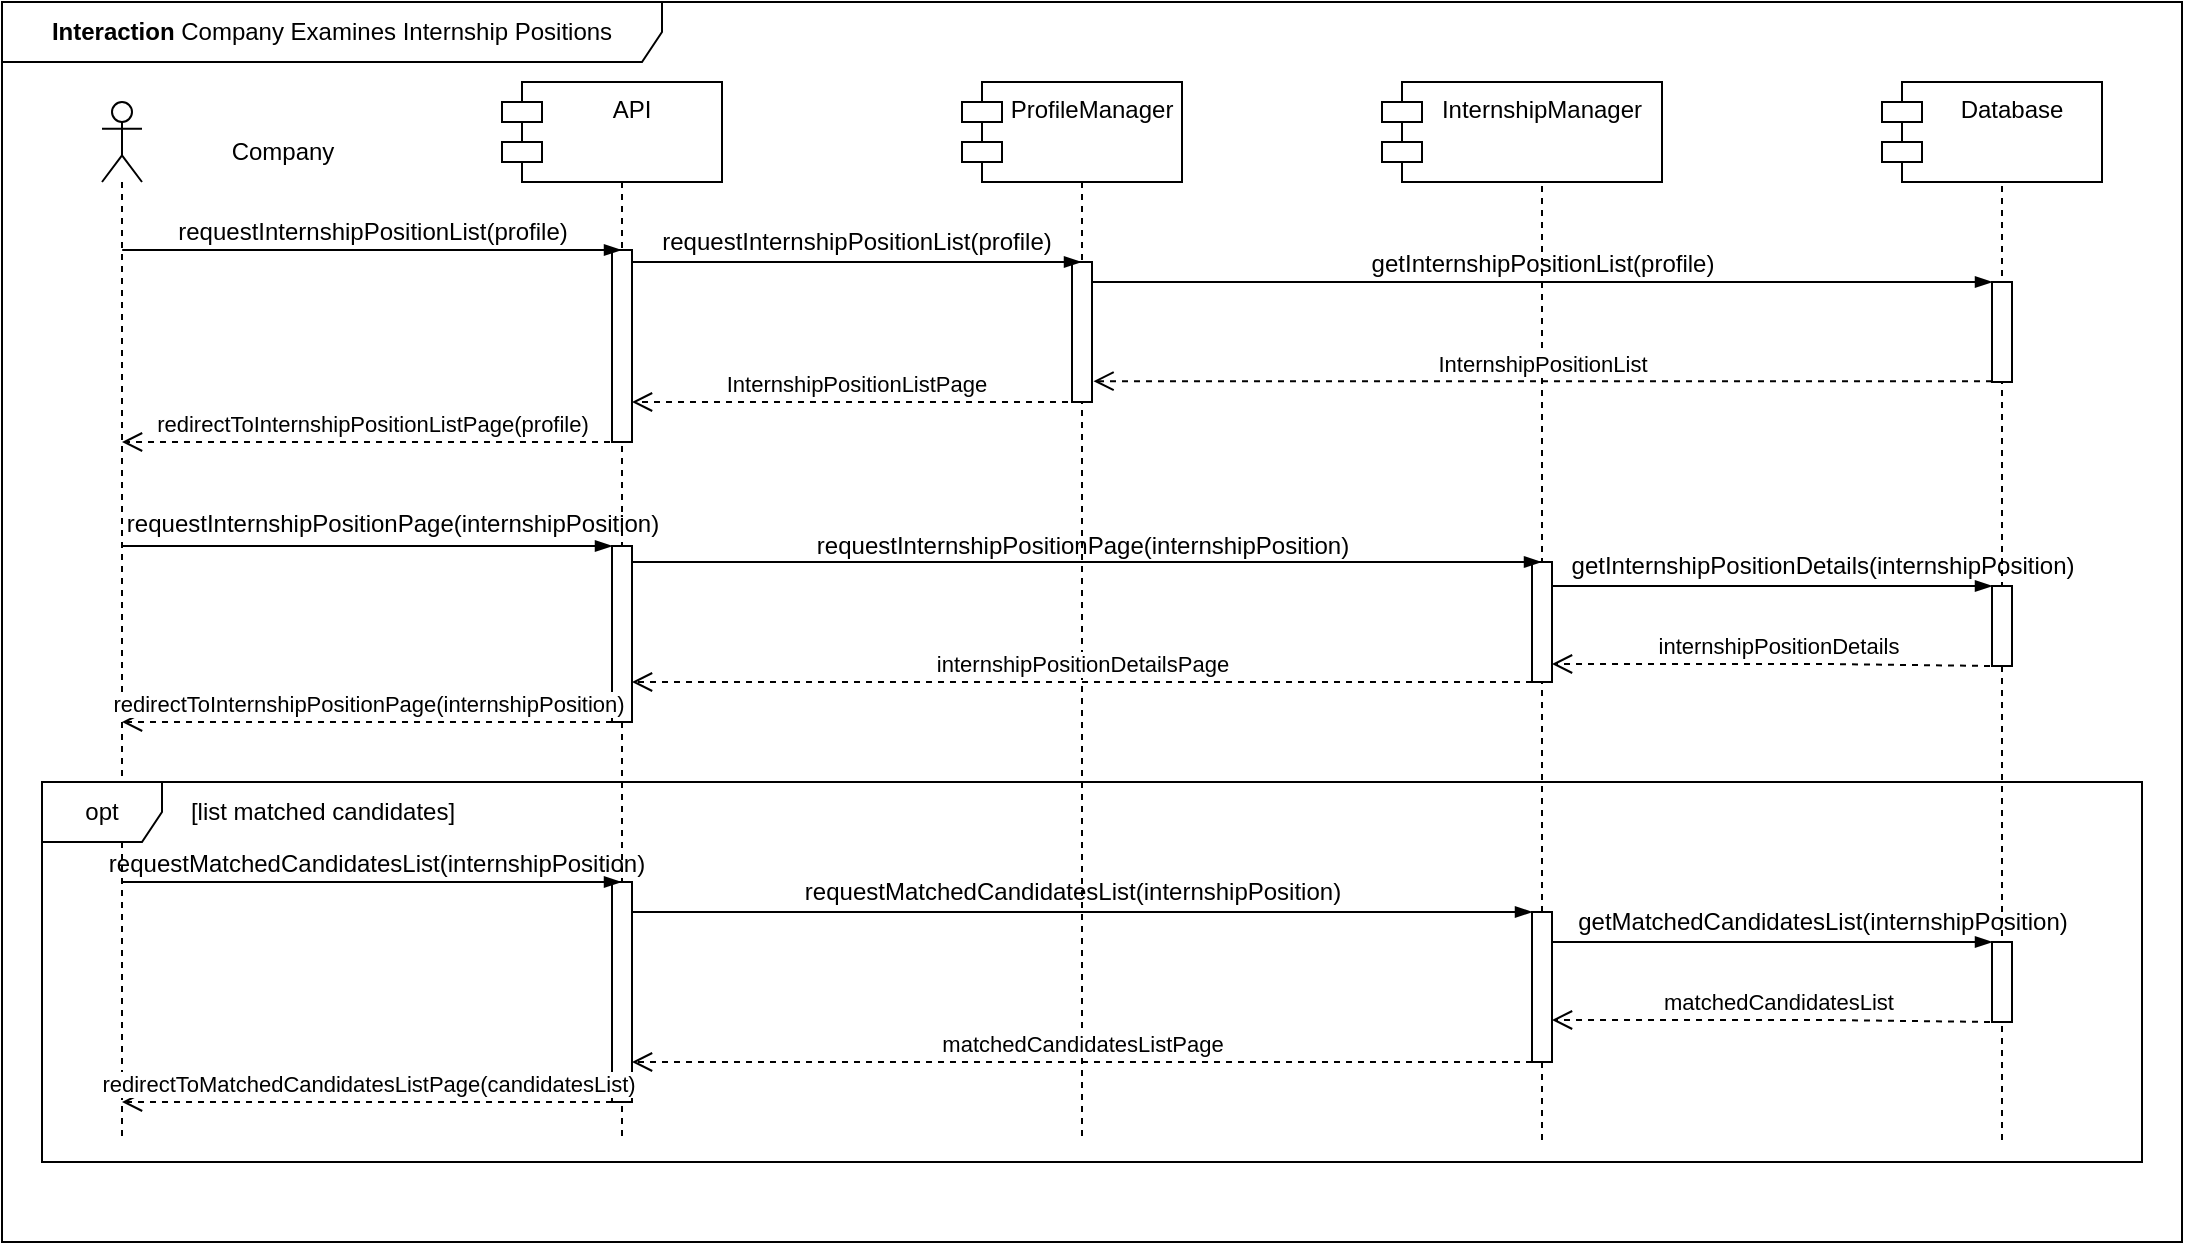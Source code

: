 <mxfile scale="1" border="0" version="26.0.2">
  <diagram name="Page-1" id="2YBvvXClWsGukQMizWep">
    <mxGraphModel dx="1434" dy="1846" grid="1" gridSize="10" guides="1" tooltips="1" connect="1" arrows="1" fold="1" page="1" pageScale="1" pageWidth="850" pageHeight="1100" math="0" shadow="0">
      <root>
        <mxCell id="0" />
        <mxCell id="1" parent="0" />
        <mxCell id="QDihuIbp6Lw-h8ZXW96g-6" value=":Object" style="shape=umlLifeline;perimeter=lifelinePerimeter;whiteSpace=wrap;html=1;container=1;dropTarget=0;collapsible=0;recursiveResize=0;outlineConnect=0;portConstraint=eastwest;newEdgeStyle={&quot;curved&quot;:0,&quot;rounded&quot;:0};" parent="1" vertex="1">
          <mxGeometry x="780" y="-10" width="100" height="530" as="geometry" />
        </mxCell>
        <mxCell id="CObYJEAy56xA2G8EUnc1-1" value="S&amp;amp;C" style="shape=umlLifeline;perimeter=lifelinePerimeter;whiteSpace=wrap;html=1;container=1;dropTarget=0;collapsible=0;recursiveResize=0;outlineConnect=0;portConstraint=eastwest;newEdgeStyle={&quot;edgeStyle&quot;:&quot;elbowEdgeStyle&quot;,&quot;elbow&quot;:&quot;vertical&quot;,&quot;curved&quot;:0,&quot;rounded&quot;:0};" parent="1" vertex="1">
          <mxGeometry x="320" width="100" height="520" as="geometry" />
        </mxCell>
        <mxCell id="hh9Ni2VgHgSeFQTvjpv2-1" value="" style="html=1;points=[[0,0,0,0,5],[0,1,0,0,-5],[1,0,0,0,5],[1,1,0,0,-5]];perimeter=orthogonalPerimeter;outlineConnect=0;targetShapes=umlLifeline;portConstraint=eastwest;newEdgeStyle={&quot;curved&quot;:0,&quot;rounded&quot;:0};" parent="CObYJEAy56xA2G8EUnc1-1" vertex="1">
          <mxGeometry x="45" y="74" width="10" height="96" as="geometry" />
        </mxCell>
        <mxCell id="SL6PgUiu9ieBlHFa4yMH-13" value="" style="html=1;points=[[0,0,0,0,5],[0,1,0,0,-5],[1,0,0,0,5],[1,1,0,0,-5]];perimeter=orthogonalPerimeter;outlineConnect=0;targetShapes=umlLifeline;portConstraint=eastwest;newEdgeStyle={&quot;curved&quot;:0,&quot;rounded&quot;:0};" parent="CObYJEAy56xA2G8EUnc1-1" vertex="1">
          <mxGeometry x="45" y="390" width="10" height="110" as="geometry" />
        </mxCell>
        <mxCell id="CObYJEAy56xA2G8EUnc1-6" value="" style="shape=umlLifeline;perimeter=lifelinePerimeter;whiteSpace=wrap;html=1;container=1;dropTarget=0;collapsible=0;recursiveResize=0;outlineConnect=0;portConstraint=eastwest;newEdgeStyle={&quot;curved&quot;:0,&quot;rounded&quot;:0};participant=umlActor;" parent="1" vertex="1">
          <mxGeometry x="110" width="20" height="520" as="geometry" />
        </mxCell>
        <mxCell id="CObYJEAy56xA2G8EUnc1-7" value="Company" style="text;html=1;align=center;verticalAlign=middle;resizable=0;points=[];autosize=1;strokeColor=none;fillColor=none;" parent="1" vertex="1">
          <mxGeometry x="160" y="10" width="80" height="30" as="geometry" />
        </mxCell>
        <mxCell id="CObYJEAy56xA2G8EUnc1-8" value="" style="edgeStyle=elbowEdgeStyle;fontSize=12;html=1;endArrow=blockThin;endFill=1;rounded=0;" parent="1" edge="1">
          <mxGeometry width="160" relative="1" as="geometry">
            <mxPoint x="120.1" y="74" as="sourcePoint" />
            <mxPoint x="369.5" y="74" as="targetPoint" />
            <Array as="points">
              <mxPoint x="270" y="74" />
            </Array>
          </mxGeometry>
        </mxCell>
        <mxCell id="CObYJEAy56xA2G8EUnc1-9" value="requestInternshipPositionList(profile)" style="text;html=1;align=center;verticalAlign=middle;resizable=0;points=[];autosize=1;strokeColor=none;fillColor=none;" parent="1" vertex="1">
          <mxGeometry x="130" y="50" width="230" height="30" as="geometry" />
        </mxCell>
        <mxCell id="CObYJEAy56xA2G8EUnc1-15" value="&lt;b&gt;Interaction&lt;/b&gt; Company Examines Internship Positions" style="shape=umlFrame;whiteSpace=wrap;html=1;pointerEvents=0;width=330;height=30;" parent="1" vertex="1">
          <mxGeometry x="60" y="-50" width="1090" height="620" as="geometry" />
        </mxCell>
        <mxCell id="QDihuIbp6Lw-h8ZXW96g-1" value="API" style="shape=module;align=left;spacingLeft=20;align=center;verticalAlign=top;whiteSpace=wrap;html=1;" parent="1" vertex="1">
          <mxGeometry x="310" y="-10" width="110" height="50" as="geometry" />
        </mxCell>
        <mxCell id="QDihuIbp6Lw-h8ZXW96g-2" value=":Object" style="shape=umlLifeline;perimeter=lifelinePerimeter;whiteSpace=wrap;html=1;container=1;dropTarget=0;collapsible=0;recursiveResize=0;outlineConnect=0;portConstraint=eastwest;newEdgeStyle={&quot;curved&quot;:0,&quot;rounded&quot;:0};" parent="1" vertex="1">
          <mxGeometry x="550" width="100" height="520" as="geometry" />
        </mxCell>
        <mxCell id="QDihuIbp6Lw-h8ZXW96g-15" value="" style="html=1;points=[[0,0,0,0,5],[0,1,0,0,-5],[1,0,0,0,5],[1,1,0,0,-5]];perimeter=orthogonalPerimeter;outlineConnect=0;targetShapes=umlLifeline;portConstraint=eastwest;newEdgeStyle={&quot;curved&quot;:0,&quot;rounded&quot;:0};" parent="QDihuIbp6Lw-h8ZXW96g-2" vertex="1">
          <mxGeometry x="45" y="80" width="10" height="70" as="geometry" />
        </mxCell>
        <mxCell id="QDihuIbp6Lw-h8ZXW96g-4" value="ProfileManager" style="shape=module;align=left;spacingLeft=20;align=center;verticalAlign=top;whiteSpace=wrap;html=1;" parent="1" vertex="1">
          <mxGeometry x="540" y="-10" width="110" height="50" as="geometry" />
        </mxCell>
        <mxCell id="QDihuIbp6Lw-h8ZXW96g-5" value="InternshipManager" style="shape=module;align=left;spacingLeft=20;align=center;verticalAlign=top;whiteSpace=wrap;html=1;" parent="1" vertex="1">
          <mxGeometry x="750" y="-10" width="140" height="50" as="geometry" />
        </mxCell>
        <mxCell id="QDihuIbp6Lw-h8ZXW96g-8" value=":Object" style="shape=umlLifeline;perimeter=lifelinePerimeter;whiteSpace=wrap;html=1;container=1;dropTarget=0;collapsible=0;recursiveResize=0;outlineConnect=0;portConstraint=eastwest;newEdgeStyle={&quot;curved&quot;:0,&quot;rounded&quot;:0};" parent="1" vertex="1">
          <mxGeometry x="1010" y="-10" width="100" height="530" as="geometry" />
        </mxCell>
        <mxCell id="QDihuIbp6Lw-h8ZXW96g-33" value="" style="html=1;points=[[0,0,0,0,5],[0,1,0,0,-5],[1,0,0,0,5],[1,1,0,0,-5]];perimeter=orthogonalPerimeter;outlineConnect=0;targetShapes=umlLifeline;portConstraint=eastwest;newEdgeStyle={&quot;curved&quot;:0,&quot;rounded&quot;:0};" parent="QDihuIbp6Lw-h8ZXW96g-8" vertex="1">
          <mxGeometry x="45" y="100" width="10" height="50" as="geometry" />
        </mxCell>
        <mxCell id="SL6PgUiu9ieBlHFa4yMH-6" value="" style="html=1;points=[[0,0,0,0,5],[0,1,0,0,-5],[1,0,0,0,5],[1,1,0,0,-5]];perimeter=orthogonalPerimeter;outlineConnect=0;targetShapes=umlLifeline;portConstraint=eastwest;newEdgeStyle={&quot;curved&quot;:0,&quot;rounded&quot;:0};" parent="QDihuIbp6Lw-h8ZXW96g-8" vertex="1">
          <mxGeometry x="45" y="252" width="10" height="40" as="geometry" />
        </mxCell>
        <mxCell id="SL6PgUiu9ieBlHFa4yMH-15" value="" style="html=1;points=[[0,0,0,0,5],[0,1,0,0,-5],[1,0,0,0,5],[1,1,0,0,-5]];perimeter=orthogonalPerimeter;outlineConnect=0;targetShapes=umlLifeline;portConstraint=eastwest;newEdgeStyle={&quot;curved&quot;:0,&quot;rounded&quot;:0};" parent="QDihuIbp6Lw-h8ZXW96g-8" vertex="1">
          <mxGeometry x="45" y="430" width="10" height="40" as="geometry" />
        </mxCell>
        <mxCell id="QDihuIbp6Lw-h8ZXW96g-11" value="Database" style="shape=module;align=left;spacingLeft=20;align=center;verticalAlign=top;whiteSpace=wrap;html=1;" parent="1" vertex="1">
          <mxGeometry x="1000" y="-10" width="110" height="50" as="geometry" />
        </mxCell>
        <mxCell id="QDihuIbp6Lw-h8ZXW96g-13" value="requestInternshipPositionList(profile)" style="text;html=1;align=center;verticalAlign=middle;resizable=0;points=[];autosize=1;strokeColor=none;fillColor=none;" parent="1" vertex="1">
          <mxGeometry x="372" y="55" width="230" height="30" as="geometry" />
        </mxCell>
        <mxCell id="QDihuIbp6Lw-h8ZXW96g-14" value="InternshipPositionListPage" style="html=1;verticalAlign=bottom;endArrow=open;dashed=1;endSize=8;curved=0;rounded=0;" parent="1" target="hh9Ni2VgHgSeFQTvjpv2-1" edge="1">
          <mxGeometry x="-0.002" relative="1" as="geometry">
            <mxPoint x="599" y="150" as="sourcePoint" />
            <mxPoint x="369" y="150" as="targetPoint" />
            <Array as="points">
              <mxPoint x="505" y="150" />
            </Array>
            <mxPoint as="offset" />
          </mxGeometry>
        </mxCell>
        <mxCell id="QDihuIbp6Lw-h8ZXW96g-21" value="redirectToInternshipPositionListPage(profile)" style="html=1;verticalAlign=bottom;endArrow=open;dashed=1;endSize=8;curved=0;rounded=0;" parent="1" target="CObYJEAy56xA2G8EUnc1-6" edge="1">
          <mxGeometry relative="1" as="geometry">
            <mxPoint x="370" y="170" as="sourcePoint" />
            <mxPoint x="140" y="170" as="targetPoint" />
            <Array as="points" />
          </mxGeometry>
        </mxCell>
        <mxCell id="QDihuIbp6Lw-h8ZXW96g-23" value="requestInternshipPositionPage(internshipPosition)" style="text;html=1;align=center;verticalAlign=middle;resizable=0;points=[];autosize=1;strokeColor=none;fillColor=none;" parent="1" vertex="1">
          <mxGeometry x="450" y="207" width="300" height="30" as="geometry" />
        </mxCell>
        <mxCell id="QDihuIbp6Lw-h8ZXW96g-25" value="getInternshipPositionDetails(internshipPosition)" style="text;html=1;align=center;verticalAlign=middle;resizable=0;points=[];autosize=1;strokeColor=none;fillColor=none;" parent="1" vertex="1">
          <mxGeometry x="825" y="217" width="290" height="30" as="geometry" />
        </mxCell>
        <mxCell id="QDihuIbp6Lw-h8ZXW96g-27" value="" style="edgeStyle=elbowEdgeStyle;fontSize=12;html=1;endArrow=blockThin;endFill=1;rounded=0;" parent="1" target="SL6PgUiu9ieBlHFa4yMH-6" edge="1">
          <mxGeometry width="160" relative="1" as="geometry">
            <mxPoint x="835" y="242" as="sourcePoint" />
            <mxPoint x="1055" y="242" as="targetPoint" />
            <Array as="points">
              <mxPoint x="960" y="242" />
            </Array>
          </mxGeometry>
        </mxCell>
        <mxCell id="QDihuIbp6Lw-h8ZXW96g-28" value="" style="html=1;points=[[0,0,0,0,5],[0,1,0,0,-5],[1,0,0,0,5],[1,1,0,0,-5]];perimeter=orthogonalPerimeter;outlineConnect=0;targetShapes=umlLifeline;portConstraint=eastwest;newEdgeStyle={&quot;curved&quot;:0,&quot;rounded&quot;:0};" parent="1" vertex="1">
          <mxGeometry x="825" y="230" width="10" height="60" as="geometry" />
        </mxCell>
        <mxCell id="QDihuIbp6Lw-h8ZXW96g-29" value="internshipPositionDetails" style="html=1;verticalAlign=bottom;endArrow=open;dashed=1;endSize=8;curved=0;rounded=0;" parent="1" target="QDihuIbp6Lw-h8ZXW96g-28" edge="1">
          <mxGeometry relative="1" as="geometry">
            <mxPoint x="1060" y="282.05" as="sourcePoint" />
            <mxPoint x="835" y="282.05" as="targetPoint" />
            <Array as="points">
              <mxPoint x="971" y="281" />
            </Array>
          </mxGeometry>
        </mxCell>
        <mxCell id="QDihuIbp6Lw-h8ZXW96g-30" value="" style="html=1;points=[[0,0,0,0,5],[0,1,0,0,-5],[1,0,0,0,5],[1,1,0,0,-5]];perimeter=orthogonalPerimeter;outlineConnect=0;targetShapes=umlLifeline;portConstraint=eastwest;newEdgeStyle={&quot;curved&quot;:0,&quot;rounded&quot;:0};" parent="1" vertex="1">
          <mxGeometry x="365" y="222" width="10" height="88" as="geometry" />
        </mxCell>
        <mxCell id="QDihuIbp6Lw-h8ZXW96g-32" value="internshipPositionDetailsPage" style="html=1;verticalAlign=bottom;endArrow=open;dashed=1;endSize=8;curved=0;rounded=0;" parent="1" edge="1">
          <mxGeometry x="0.001" relative="1" as="geometry">
            <mxPoint x="825" y="290" as="sourcePoint" />
            <mxPoint x="375.0" y="290" as="targetPoint" />
            <Array as="points">
              <mxPoint x="800" y="290" />
            </Array>
            <mxPoint as="offset" />
          </mxGeometry>
        </mxCell>
        <mxCell id="QDihuIbp6Lw-h8ZXW96g-3" value="" style="edgeStyle=elbowEdgeStyle;fontSize=12;html=1;endArrow=blockThin;endFill=1;rounded=0;" parent="1" source="hh9Ni2VgHgSeFQTvjpv2-1" edge="1">
          <mxGeometry width="160" relative="1" as="geometry">
            <mxPoint x="370" y="80" as="sourcePoint" />
            <mxPoint x="599.5" y="80" as="targetPoint" />
            <Array as="points">
              <mxPoint x="495" y="80" />
            </Array>
          </mxGeometry>
        </mxCell>
        <mxCell id="QDihuIbp6Lw-h8ZXW96g-17" value="requestInternshipPositionPage(internshipPosition)" style="text;html=1;align=center;verticalAlign=middle;resizable=0;points=[];autosize=1;strokeColor=none;fillColor=none;" parent="1" vertex="1">
          <mxGeometry x="105" y="196" width="300" height="30" as="geometry" />
        </mxCell>
        <mxCell id="QDihuIbp6Lw-h8ZXW96g-20" value="" style="edgeStyle=elbowEdgeStyle;fontSize=12;html=1;endArrow=blockThin;endFill=1;rounded=0;" parent="1" source="CObYJEAy56xA2G8EUnc1-6" target="QDihuIbp6Lw-h8ZXW96g-30" edge="1">
          <mxGeometry width="160" relative="1" as="geometry">
            <mxPoint x="144.25" y="222" as="sourcePoint" />
            <mxPoint x="370" y="222" as="targetPoint" />
            <Array as="points">
              <mxPoint x="270.25" y="222" />
            </Array>
          </mxGeometry>
        </mxCell>
        <mxCell id="QDihuIbp6Lw-h8ZXW96g-22" value="" style="edgeStyle=elbowEdgeStyle;fontSize=12;html=1;endArrow=blockThin;endFill=1;rounded=0;" parent="1" edge="1">
          <mxGeometry width="160" relative="1" as="geometry">
            <mxPoint x="375" y="230" as="sourcePoint" />
            <mxPoint x="829.5" y="230" as="targetPoint" />
            <Array as="points">
              <mxPoint x="496" y="230" />
            </Array>
          </mxGeometry>
        </mxCell>
        <mxCell id="N4ezWAQjIMXn5G-POvpN-3" value="redirectToInternshipPositionPage(internshipPosition)" style="html=1;verticalAlign=bottom;endArrow=open;dashed=1;endSize=8;curved=0;rounded=0;" parent="1" source="QDihuIbp6Lw-h8ZXW96g-30" target="CObYJEAy56xA2G8EUnc1-6" edge="1">
          <mxGeometry x="0.0" relative="1" as="geometry">
            <mxPoint x="365.0" y="310" as="sourcePoint" />
            <mxPoint x="139.31" y="310" as="targetPoint" />
            <Array as="points">
              <mxPoint x="275.5" y="310" />
            </Array>
            <mxPoint as="offset" />
          </mxGeometry>
        </mxCell>
        <mxCell id="SL6PgUiu9ieBlHFa4yMH-7" value="opt" style="shape=umlFrame;whiteSpace=wrap;html=1;pointerEvents=0;width=60;height=30;" parent="1" vertex="1">
          <mxGeometry x="80" y="340" width="1050" height="190" as="geometry" />
        </mxCell>
        <mxCell id="SL6PgUiu9ieBlHFa4yMH-8" value="[list matched candidates]" style="text;html=1;align=center;verticalAlign=middle;resizable=0;points=[];autosize=1;strokeColor=none;fillColor=none;" parent="1" vertex="1">
          <mxGeometry x="140" y="340" width="160" height="30" as="geometry" />
        </mxCell>
        <mxCell id="SL6PgUiu9ieBlHFa4yMH-9" value="requestMatchedCandidatesList(internshipPosition)" style="text;html=1;align=center;verticalAlign=middle;resizable=0;points=[];autosize=1;strokeColor=none;fillColor=none;" parent="1" vertex="1">
          <mxGeometry x="102" y="366" width="290" height="30" as="geometry" />
        </mxCell>
        <mxCell id="SL6PgUiu9ieBlHFa4yMH-10" value="" style="edgeStyle=elbowEdgeStyle;fontSize=12;html=1;endArrow=blockThin;endFill=1;rounded=0;" parent="1" edge="1">
          <mxGeometry width="160" relative="1" as="geometry">
            <mxPoint x="120.167" y="390" as="sourcePoint" />
            <mxPoint x="369.5" y="390" as="targetPoint" />
            <Array as="points">
              <mxPoint x="265.25" y="390" />
            </Array>
          </mxGeometry>
        </mxCell>
        <mxCell id="SL6PgUiu9ieBlHFa4yMH-12" value="requestMatchedCandidatesList(internshipPosition)" style="text;html=1;align=center;verticalAlign=middle;resizable=0;points=[];autosize=1;strokeColor=none;fillColor=none;" parent="1" vertex="1">
          <mxGeometry x="450" y="380" width="290" height="30" as="geometry" />
        </mxCell>
        <mxCell id="SL6PgUiu9ieBlHFa4yMH-14" value="" style="html=1;points=[[0,0,0,0,5],[0,1,0,0,-5],[1,0,0,0,5],[1,1,0,0,-5]];perimeter=orthogonalPerimeter;outlineConnect=0;targetShapes=umlLifeline;portConstraint=eastwest;newEdgeStyle={&quot;curved&quot;:0,&quot;rounded&quot;:0};" parent="1" vertex="1">
          <mxGeometry x="825" y="405" width="10" height="75" as="geometry" />
        </mxCell>
        <mxCell id="SL6PgUiu9ieBlHFa4yMH-11" value="" style="edgeStyle=elbowEdgeStyle;fontSize=12;html=1;endArrow=blockThin;endFill=1;rounded=0;" parent="1" edge="1">
          <mxGeometry width="160" relative="1" as="geometry">
            <mxPoint x="375" y="405" as="sourcePoint" />
            <mxPoint x="825" y="405" as="targetPoint" />
            <Array as="points">
              <mxPoint x="498.75" y="405" />
            </Array>
          </mxGeometry>
        </mxCell>
        <mxCell id="SL6PgUiu9ieBlHFa4yMH-16" value="" style="edgeStyle=elbowEdgeStyle;fontSize=12;html=1;endArrow=blockThin;endFill=1;rounded=0;" parent="1" edge="1">
          <mxGeometry width="160" relative="1" as="geometry">
            <mxPoint x="835" y="420" as="sourcePoint" />
            <mxPoint x="1055" y="420" as="targetPoint" />
            <Array as="points">
              <mxPoint x="960" y="420" />
            </Array>
          </mxGeometry>
        </mxCell>
        <mxCell id="SL6PgUiu9ieBlHFa4yMH-17" value="getMatchedCandidatesList(internshipPosition)" style="text;html=1;align=center;verticalAlign=middle;resizable=0;points=[];autosize=1;strokeColor=none;fillColor=none;" parent="1" vertex="1">
          <mxGeometry x="830" y="395" width="280" height="30" as="geometry" />
        </mxCell>
        <mxCell id="SL6PgUiu9ieBlHFa4yMH-18" value="matchedCandidatesList" style="html=1;verticalAlign=bottom;endArrow=open;dashed=1;endSize=8;curved=0;rounded=0;" parent="1" edge="1">
          <mxGeometry relative="1" as="geometry">
            <mxPoint x="1060" y="460.05" as="sourcePoint" />
            <mxPoint x="835" y="459" as="targetPoint" />
            <Array as="points">
              <mxPoint x="971" y="459" />
            </Array>
          </mxGeometry>
        </mxCell>
        <mxCell id="SL6PgUiu9ieBlHFa4yMH-19" value="matchedCandidatesListPage" style="html=1;verticalAlign=bottom;endArrow=open;dashed=1;endSize=8;curved=0;rounded=0;" parent="1" edge="1">
          <mxGeometry x="0.001" relative="1" as="geometry">
            <mxPoint x="825" y="480" as="sourcePoint" />
            <mxPoint x="375.0" y="480" as="targetPoint" />
            <Array as="points">
              <mxPoint x="800" y="480" />
            </Array>
            <mxPoint as="offset" />
          </mxGeometry>
        </mxCell>
        <mxCell id="SL6PgUiu9ieBlHFa4yMH-20" value="redirectToMatchedCandidatesListPage(candidatesList)" style="html=1;verticalAlign=bottom;endArrow=open;dashed=1;endSize=8;curved=0;rounded=0;" parent="1" edge="1">
          <mxGeometry x="0.0" relative="1" as="geometry">
            <mxPoint x="365" y="500" as="sourcePoint" />
            <mxPoint x="120" y="500" as="targetPoint" />
            <Array as="points">
              <mxPoint x="275.5" y="500" />
            </Array>
            <mxPoint as="offset" />
          </mxGeometry>
        </mxCell>
        <mxCell id="jquPQ06SUG6YV7H0RAbW-1" value="getInternshipPositionList(profile)" style="text;html=1;align=center;verticalAlign=middle;resizable=0;points=[];autosize=1;strokeColor=none;fillColor=none;" parent="1" vertex="1">
          <mxGeometry x="730" y="66" width="200" height="30" as="geometry" />
        </mxCell>
        <mxCell id="jquPQ06SUG6YV7H0RAbW-3" value="" style="edgeStyle=elbowEdgeStyle;fontSize=12;html=1;endArrow=blockThin;endFill=1;rounded=0;elbow=vertical;" parent="1" edge="1" target="QDihuIbp6Lw-h8ZXW96g-33">
          <mxGeometry x="-0.043" y="30" width="160" relative="1" as="geometry">
            <mxPoint x="605" y="90" as="sourcePoint" />
            <mxPoint x="825" y="90" as="targetPoint" />
            <Array as="points">
              <mxPoint x="725" y="90" />
            </Array>
            <mxPoint as="offset" />
          </mxGeometry>
        </mxCell>
        <mxCell id="jquPQ06SUG6YV7H0RAbW-6" value="InternshipPositionList" style="html=1;verticalAlign=bottom;endArrow=open;dashed=1;endSize=8;curved=0;rounded=0;" parent="1" edge="1" source="QDihuIbp6Lw-h8ZXW96g-33">
          <mxGeometry x="-0.0" relative="1" as="geometry">
            <mxPoint x="825" y="139.6" as="sourcePoint" />
            <mxPoint x="605" y="139.6" as="targetPoint" />
            <Array as="points">
              <mxPoint x="605.75" y="139.6" />
            </Array>
            <mxPoint as="offset" />
          </mxGeometry>
        </mxCell>
      </root>
    </mxGraphModel>
  </diagram>
</mxfile>

